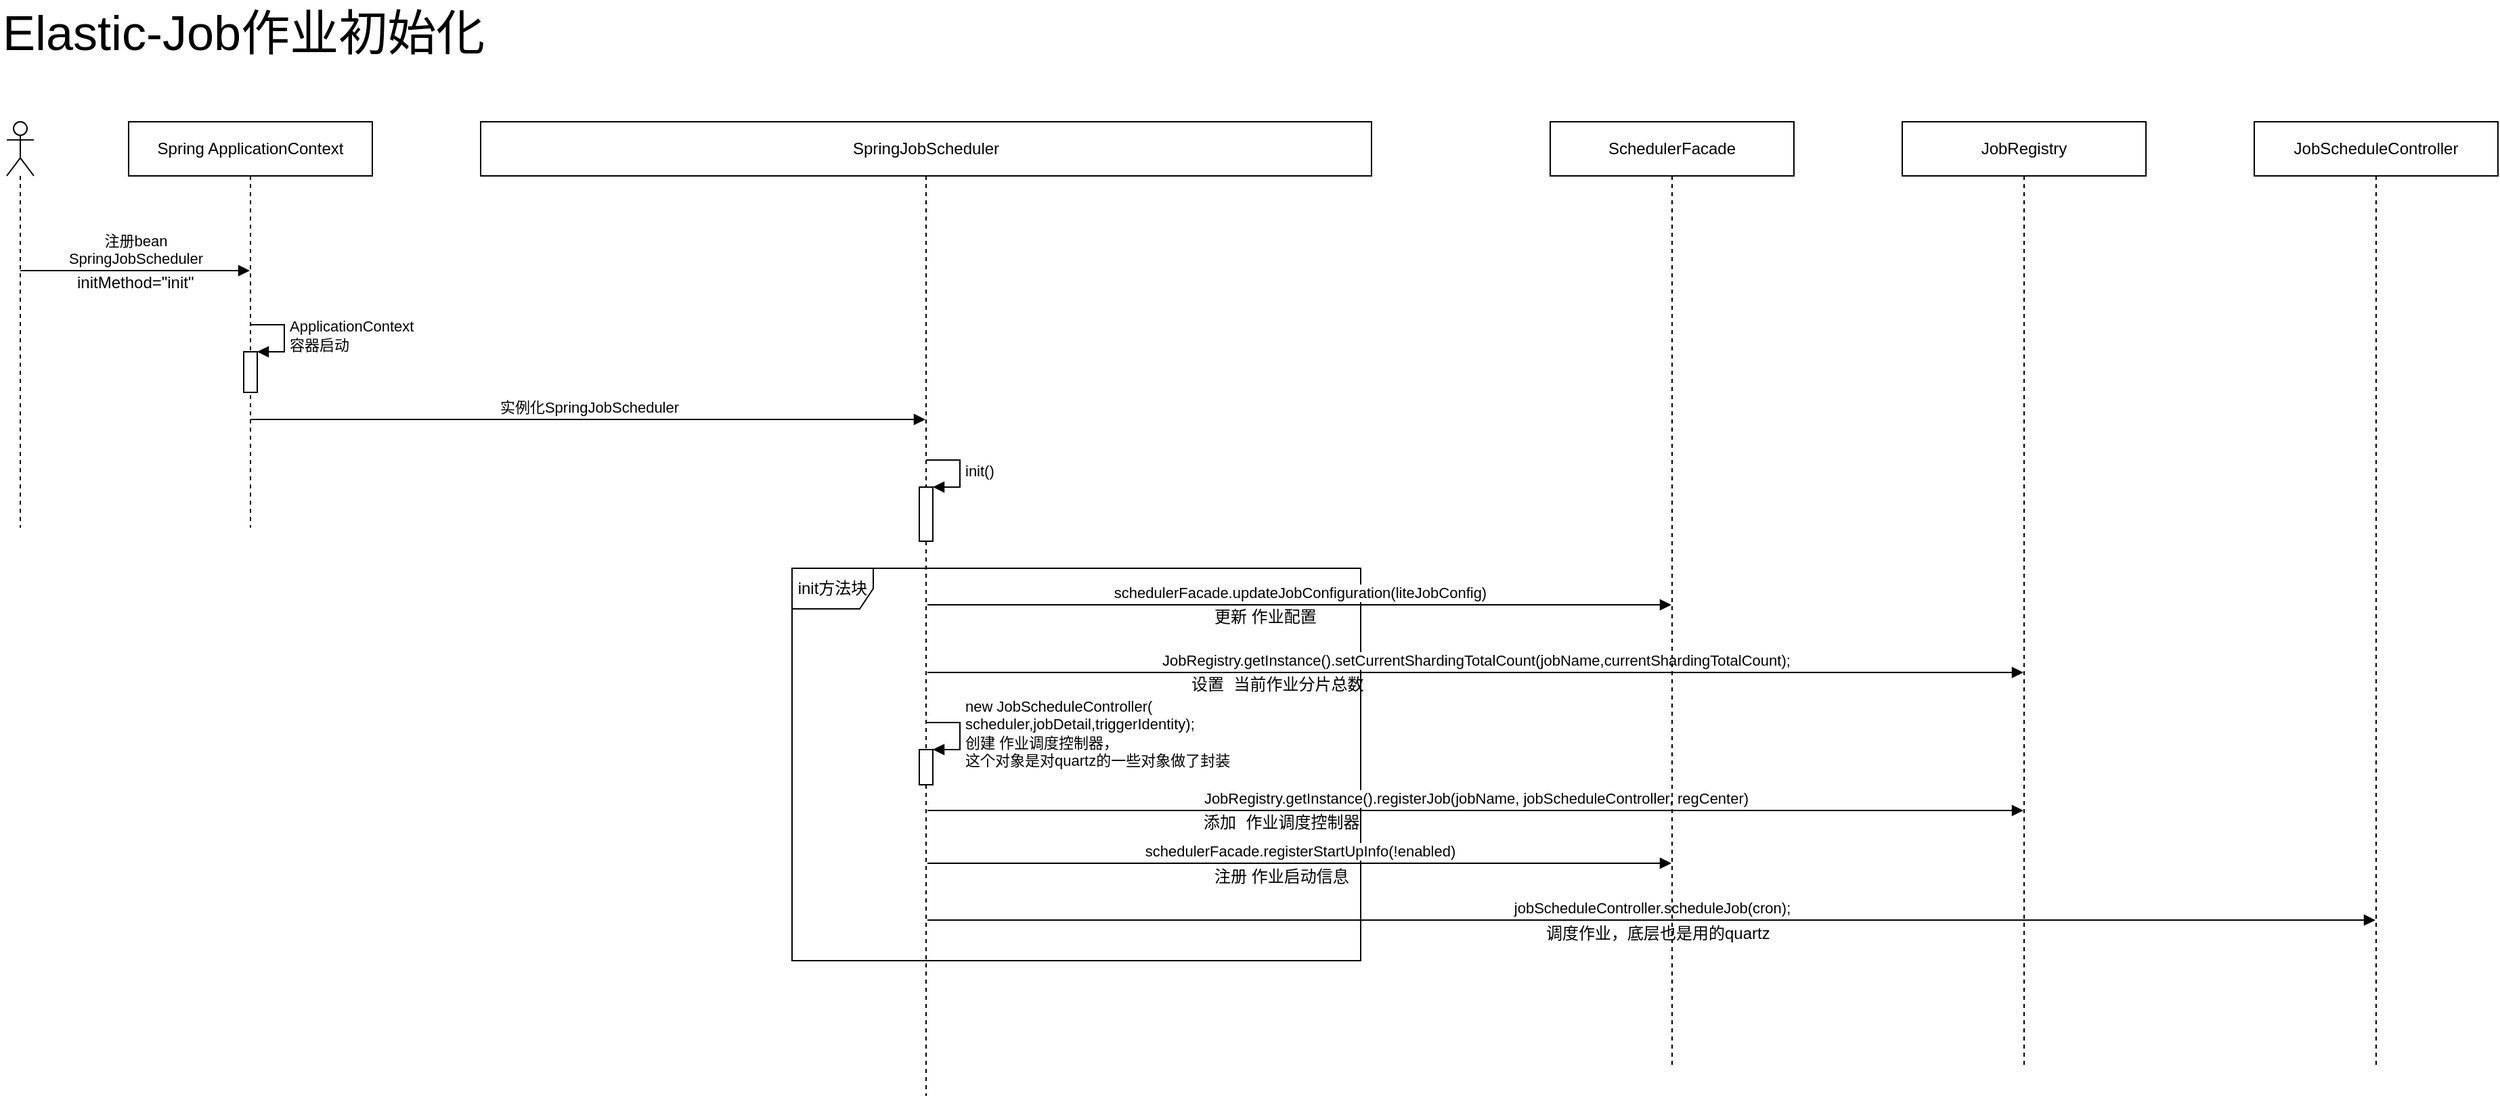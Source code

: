 <mxfile version="10.7.5" type="github"><diagram name="Page-1" id="13e1069c-82ec-6db2-03f1-153e76fe0fe0"><mxGraphModel dx="998" dy="1275" grid="1" gridSize="10" guides="1" tooltips="1" connect="1" arrows="1" fold="1" page="1" pageScale="1" pageWidth="1100" pageHeight="850" background="#ffffff" math="0" shadow="0"><root><mxCell id="0"/><mxCell id="1" parent="0"/><mxCell id="F85SXQfzrz55yQztH71F-2" value="" style="shape=umlLifeline;participant=umlActor;perimeter=lifelinePerimeter;whiteSpace=wrap;html=1;container=1;collapsible=0;recursiveResize=0;verticalAlign=top;spacingTop=36;labelBackgroundColor=#ffffff;outlineConnect=0;" parent="1" vertex="1"><mxGeometry x="200" y="60" width="20" height="300" as="geometry"/></mxCell><mxCell id="F85SXQfzrz55yQztH71F-7" value="注册bean&lt;br&gt;SpringJobScheduler&lt;br&gt;" style="html=1;verticalAlign=bottom;endArrow=block;" parent="F85SXQfzrz55yQztH71F-2" target="F85SXQfzrz55yQztH71F-3" edge="1"><mxGeometry width="80" relative="1" as="geometry"><mxPoint x="10" y="110" as="sourcePoint"/><mxPoint x="90" y="110" as="targetPoint"/></mxGeometry></mxCell><mxCell id="F85SXQfzrz55yQztH71F-3" value="Spring ApplicationContext" style="shape=umlLifeline;perimeter=lifelinePerimeter;whiteSpace=wrap;html=1;container=1;collapsible=0;recursiveResize=0;outlineConnect=0;" parent="1" vertex="1"><mxGeometry x="290" y="60" width="180" height="300" as="geometry"/></mxCell><mxCell id="F85SXQfzrz55yQztH71F-9" value="" style="html=1;points=[];perimeter=orthogonalPerimeter;" parent="F85SXQfzrz55yQztH71F-3" vertex="1"><mxGeometry x="85" y="170" width="10" height="30" as="geometry"/></mxCell><mxCell id="F85SXQfzrz55yQztH71F-10" value="ApplicationContext&lt;br&gt;容器启动&lt;br&gt;" style="edgeStyle=orthogonalEdgeStyle;html=1;align=left;spacingLeft=2;endArrow=block;rounded=0;entryX=1;entryY=0;" parent="F85SXQfzrz55yQztH71F-3" target="F85SXQfzrz55yQztH71F-9" edge="1"><mxGeometry relative="1" as="geometry"><mxPoint x="90" y="150" as="sourcePoint"/><Array as="points"><mxPoint x="115" y="150"/></Array></mxGeometry></mxCell><mxCell id="F85SXQfzrz55yQztH71F-11" value="实例化SpringJobScheduler" style="html=1;verticalAlign=bottom;endArrow=block;" parent="F85SXQfzrz55yQztH71F-3" target="F85SXQfzrz55yQztH71F-5" edge="1"><mxGeometry width="80" relative="1" as="geometry"><mxPoint x="90" y="220" as="sourcePoint"/><mxPoint x="170" y="220" as="targetPoint"/></mxGeometry></mxCell><mxCell id="F85SXQfzrz55yQztH71F-5" value="SpringJobScheduler" style="shape=umlLifeline;perimeter=lifelinePerimeter;whiteSpace=wrap;html=1;container=1;collapsible=0;recursiveResize=0;outlineConnect=0;" parent="1" vertex="1"><mxGeometry x="550" y="60" width="658" height="720" as="geometry"/></mxCell><mxCell id="F85SXQfzrz55yQztH71F-12" value="" style="html=1;points=[];perimeter=orthogonalPerimeter;" parent="F85SXQfzrz55yQztH71F-5" vertex="1"><mxGeometry x="324" y="270" width="10" height="40" as="geometry"/></mxCell><mxCell id="F85SXQfzrz55yQztH71F-13" value="init()" style="edgeStyle=orthogonalEdgeStyle;html=1;align=left;spacingLeft=2;endArrow=block;rounded=0;entryX=1;entryY=0;" parent="F85SXQfzrz55yQztH71F-5" target="F85SXQfzrz55yQztH71F-12" edge="1"><mxGeometry relative="1" as="geometry"><mxPoint x="329" y="250" as="sourcePoint"/><Array as="points"><mxPoint x="354" y="250"/></Array></mxGeometry></mxCell><mxCell id="hnVTWT6KNMk04GEtp_H0-1" value="init方法块" style="shape=umlFrame;whiteSpace=wrap;html=1;" vertex="1" parent="F85SXQfzrz55yQztH71F-5"><mxGeometry x="230" y="330" width="420" height="290" as="geometry"/></mxCell><mxCell id="hnVTWT6KNMk04GEtp_H0-8" value="schedulerFacade.updateJobConfiguration(liteJobConfig)" style="html=1;verticalAlign=bottom;endArrow=block;" edge="1" parent="F85SXQfzrz55yQztH71F-5"><mxGeometry width="80" relative="1" as="geometry"><mxPoint x="330" y="357" as="sourcePoint"/><mxPoint x="879.5" y="357" as="targetPoint"/></mxGeometry></mxCell><mxCell id="hnVTWT6KNMk04GEtp_H0-9" value="更新 作业配置" style="text;html=1;resizable=0;points=[];autosize=1;align=left;verticalAlign=top;spacingTop=-4;" vertex="1" parent="F85SXQfzrz55yQztH71F-5"><mxGeometry x="540" y="356" width="90" height="20" as="geometry"/></mxCell><mxCell id="hnVTWT6KNMk04GEtp_H0-12" value="JobRegistry.getInstance().setCurrentShardingTotalCount(&lt;span&gt;jobName&lt;/span&gt;,&lt;span&gt;currentShardingTotalCount&lt;/span&gt;);&lt;br&gt;" style="html=1;verticalAlign=bottom;endArrow=block;" edge="1" parent="F85SXQfzrz55yQztH71F-5"><mxGeometry width="80" relative="1" as="geometry"><mxPoint x="330" y="407" as="sourcePoint"/><mxPoint x="1139.5" y="407" as="targetPoint"/></mxGeometry></mxCell><mxCell id="hnVTWT6KNMk04GEtp_H0-13" value="&lt;pre&gt;&lt;span&gt;&lt;span&gt;设置 当前作业分片总数&lt;/span&gt;&lt;/span&gt;&lt;/pre&gt;" style="text;html=1;resizable=0;points=[];autosize=1;align=left;verticalAlign=top;spacingTop=-4;" vertex="1" parent="F85SXQfzrz55yQztH71F-5"><mxGeometry x="523" y="394" width="140" height="40" as="geometry"/></mxCell><mxCell id="hnVTWT6KNMk04GEtp_H0-15" value="&lt;pre&gt;&lt;br&gt;&lt;/pre&gt;" style="text;html=1;resizable=0;points=[];autosize=1;align=left;verticalAlign=top;spacingTop=-4;" vertex="1" parent="F85SXQfzrz55yQztH71F-5"><mxGeometry x="532" y="457" width="20" height="40" as="geometry"/></mxCell><mxCell id="hnVTWT6KNMk04GEtp_H0-18" value="JobRegistry.getInstance().registerJob(&lt;span&gt;jobName&lt;/span&gt;, jobScheduleController, regCenter)&lt;br&gt;" style="html=1;verticalAlign=bottom;endArrow=block;" edge="1" parent="F85SXQfzrz55yQztH71F-5"><mxGeometry width="80" relative="1" as="geometry"><mxPoint x="330" y="509" as="sourcePoint"/><mxPoint x="1139.5" y="509" as="targetPoint"/></mxGeometry></mxCell><mxCell id="hnVTWT6KNMk04GEtp_H0-19" value="&lt;pre&gt;&lt;span&gt;&lt;span&gt;添加 作业调度控制器&lt;/span&gt;&lt;/span&gt;&lt;/pre&gt;" style="text;html=1;resizable=0;points=[];autosize=1;align=left;verticalAlign=top;spacingTop=-4;" vertex="1" parent="F85SXQfzrz55yQztH71F-5"><mxGeometry x="532" y="496" width="130" height="40" as="geometry"/></mxCell><mxCell id="hnVTWT6KNMk04GEtp_H0-22" value="" style="html=1;points=[];perimeter=orthogonalPerimeter;" vertex="1" parent="F85SXQfzrz55yQztH71F-5"><mxGeometry x="324" y="464" width="10" height="26" as="geometry"/></mxCell><mxCell id="hnVTWT6KNMk04GEtp_H0-23" value="&lt;span&gt;new JobScheduleController(&lt;br&gt;&lt;/span&gt;&lt;span&gt;scheduler,&lt;/span&gt;&lt;span&gt;jobDetail,&lt;/span&gt;&lt;span&gt;triggerIdentity&lt;/span&gt;&lt;span&gt;);&lt;br&gt;创建 作业调度控制器，&lt;br&gt;这个对象是对quartz的一些对象做了封装&lt;br&gt;&lt;/span&gt;" style="edgeStyle=orthogonalEdgeStyle;html=1;align=left;spacingLeft=2;endArrow=block;rounded=0;entryX=1;entryY=0;" edge="1" target="hnVTWT6KNMk04GEtp_H0-22" parent="F85SXQfzrz55yQztH71F-5"><mxGeometry relative="1" as="geometry"><mxPoint x="329" y="444" as="sourcePoint"/><Array as="points"><mxPoint x="354" y="444"/></Array></mxGeometry></mxCell><mxCell id="hnVTWT6KNMk04GEtp_H0-24" value="schedulerFacade.registerStartUpInfo(!&lt;span&gt;enabled&lt;/span&gt;)&lt;br&gt;" style="html=1;verticalAlign=bottom;endArrow=block;" edge="1" parent="F85SXQfzrz55yQztH71F-5"><mxGeometry width="80" relative="1" as="geometry"><mxPoint x="330" y="548" as="sourcePoint"/><mxPoint x="879.5" y="548" as="targetPoint"/></mxGeometry></mxCell><mxCell id="hnVTWT6KNMk04GEtp_H0-25" value="注册 作业启动信息" style="text;html=1;resizable=0;points=[];autosize=1;align=left;verticalAlign=top;spacingTop=-4;" vertex="1" parent="F85SXQfzrz55yQztH71F-5"><mxGeometry x="540" y="548" width="110" height="20" as="geometry"/></mxCell><mxCell id="hnVTWT6KNMk04GEtp_H0-28" value="jobScheduleController.scheduleJob(cron);" style="html=1;verticalAlign=bottom;endArrow=block;" edge="1" parent="F85SXQfzrz55yQztH71F-5" target="hnVTWT6KNMk04GEtp_H0-26"><mxGeometry width="80" relative="1" as="geometry"><mxPoint x="330" y="590" as="sourcePoint"/><mxPoint x="410" y="590" as="targetPoint"/></mxGeometry></mxCell><mxCell id="F85SXQfzrz55yQztH71F-8" value="initMethod=&quot;init&quot;" style="text;html=1;resizable=0;points=[];autosize=1;align=left;verticalAlign=top;spacingTop=-4;" parent="1" vertex="1"><mxGeometry x="250" y="169" width="100" height="20" as="geometry"/></mxCell><mxCell id="hnVTWT6KNMk04GEtp_H0-4" value="SchedulerFacade" style="shape=umlLifeline;perimeter=lifelinePerimeter;whiteSpace=wrap;html=1;container=1;collapsible=0;recursiveResize=0;outlineConnect=0;" vertex="1" parent="1"><mxGeometry x="1340" y="60" width="180" height="700" as="geometry"/></mxCell><mxCell id="hnVTWT6KNMk04GEtp_H0-20" value="JobRegistry" style="shape=umlLifeline;perimeter=lifelinePerimeter;whiteSpace=wrap;html=1;container=1;collapsible=0;recursiveResize=0;outlineConnect=0;" vertex="1" parent="1"><mxGeometry x="1600" y="60" width="180" height="700" as="geometry"/></mxCell><mxCell id="hnVTWT6KNMk04GEtp_H0-26" value="JobScheduleController" style="shape=umlLifeline;perimeter=lifelinePerimeter;whiteSpace=wrap;html=1;container=1;collapsible=0;recursiveResize=0;outlineConnect=0;" vertex="1" parent="1"><mxGeometry x="1860" y="60" width="180" height="700" as="geometry"/></mxCell><mxCell id="hnVTWT6KNMk04GEtp_H0-29" value="调度作业，底层也是用的quartz" style="text;html=1;resizable=0;points=[];autosize=1;align=left;verticalAlign=top;spacingTop=-4;" vertex="1" parent="1"><mxGeometry x="1335" y="650" width="180" height="20" as="geometry"/></mxCell><mxCell id="hnVTWT6KNMk04GEtp_H0-30" value="&lt;font style=&quot;font-size: 36px&quot;&gt;Elastic-Job作业初始化&lt;/font&gt;" style="text;html=1;resizable=0;points=[];autosize=1;align=left;verticalAlign=top;spacingTop=-4;" vertex="1" parent="1"><mxGeometry x="195" y="-30" width="370" height="20" as="geometry"/></mxCell></root></mxGraphModel></diagram></mxfile>